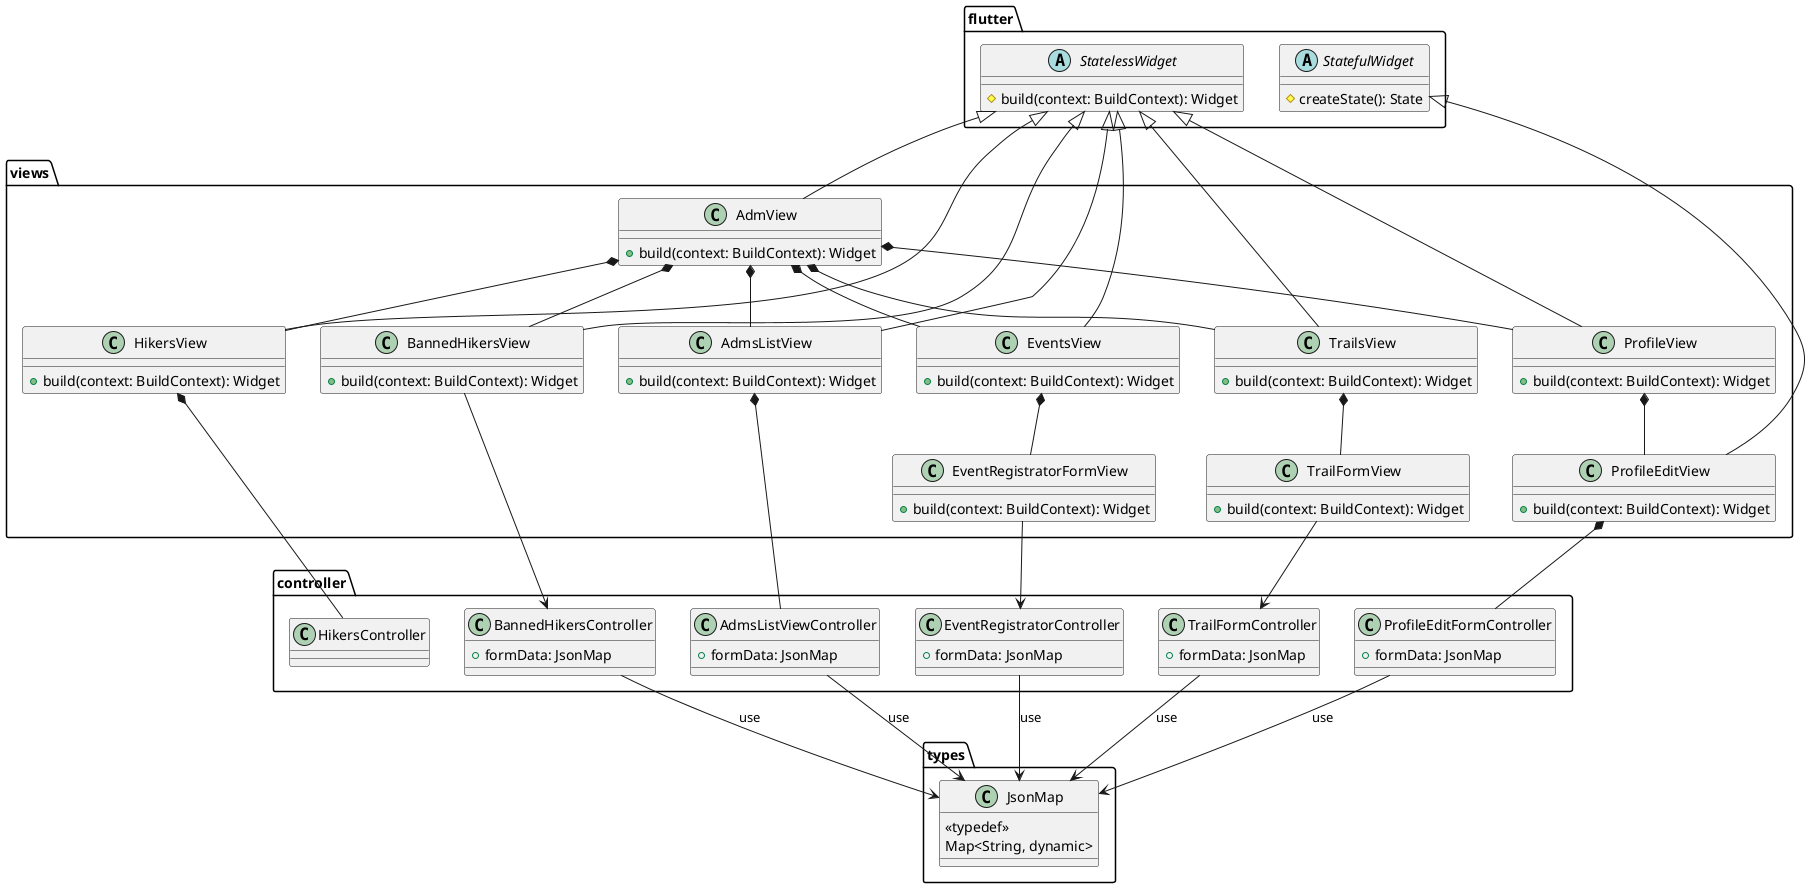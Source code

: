 @startuml pe_na_pedra_class_diagram_8

package types {
  class JsonMap {
    <<typedef>>
    Map<String, dynamic>
  }
}

package flutter {
  abstract class StatelessWidget {
    # build(context: BuildContext): Widget
  }

  abstract class StatefulWidget {
    # createState(): State
  }
}

package controller {
  class TrailFormController {
    + formData: JsonMap
  }

  class ProfileEditFormController {
    + formData: JsonMap
  }

  class BannedHikersController {
    + formData: JsonMap
  }

  class EventRegistratorController {
    + formData: JsonMap
  }

  class AdmsListViewController {
    + formData: JsonMap
  }

  class HikersController
}

package views {
  class AdmView {
    + build(context: BuildContext): Widget
  }

  class AdmsListView {
    + build(context: BuildContext): Widget
  }

  class EventsView {
    + build(context: BuildContext): Widget
  }

  class EventRegistratorFormView {
    + build(context: BuildContext): Widget
  }

  class TrailsView {
    + build(context: BuildContext): Widget
  }

  class TrailFormView {
    + build(context: BuildContext): Widget
  }

  class ProfileView {
    + build(context: BuildContext): Widget
  }

  class ProfileEditView {
    + build(context: BuildContext): Widget
  }

  class BannedHikersView {
    + build(context: BuildContext): Widget
  }

  class HikersView {
    + build(context: BuildContext): Widget
  }
}

StatelessWidget <|-- AdmView
StatelessWidget <|-- ProfileView
StatefulWidget <|-- ProfileEditView
StatelessWidget <|-- AdmsListView
StatelessWidget <|-- EventsView
StatelessWidget <|-- TrailsView
StatelessWidget <|-- BannedHikersView
StatelessWidget <|-- HikersView

AdmView *-- ProfileView
ProfileView *-- ProfileEditView
AdmView *-- TrailsView
AdmView *-- BannedHikersView
AdmView *-- HikersView
AdmView *-- EventsView
AdmView *-- AdmsListView

EventsView *-- EventRegistratorFormView
TrailsView *-- TrailFormView
ProfileEditView *-- ProfileEditFormController
AdmsListView *-- AdmsListViewController
HikersView *-- HikersController

TrailFormController --> JsonMap : use
ProfileEditFormController --> JsonMap : use
BannedHikersController --> JsonMap : use
EventRegistratorController --> JsonMap : use
AdmsListViewController --> JsonMap : use

BannedHikersView --> BannedHikersController
TrailFormView --> TrailFormController
EventRegistratorFormView --> EventRegistratorController

@enduml
